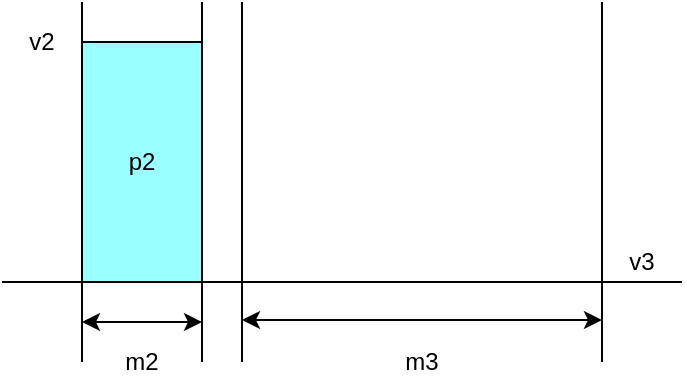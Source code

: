 <mxfile version="13.9.9" type="device"><diagram id="fFhukYDe_Ywx_73gt00Z" name="Seite-1"><mxGraphModel dx="1008" dy="474" grid="1" gridSize="10" guides="1" tooltips="1" connect="1" arrows="1" fold="1" page="1" pageScale="1" pageWidth="827" pageHeight="1169" math="0" shadow="0"><root><mxCell id="0"/><mxCell id="1" parent="0"/><mxCell id="pSWOPbeGrhft4kU1Kys--8" value="" style="endArrow=none;html=1;" parent="1" edge="1"><mxGeometry width="50" height="50" relative="1" as="geometry"><mxPoint x="120" y="300" as="sourcePoint"/><mxPoint x="120" y="120" as="targetPoint"/></mxGeometry></mxCell><mxCell id="pSWOPbeGrhft4kU1Kys--11" value="" style="endArrow=none;html=1;" parent="1" edge="1"><mxGeometry width="50" height="50" relative="1" as="geometry"><mxPoint x="180" y="300" as="sourcePoint"/><mxPoint x="180" y="120" as="targetPoint"/></mxGeometry></mxCell><mxCell id="pSWOPbeGrhft4kU1Kys--12" value="" style="endArrow=none;html=1;" parent="1" edge="1"><mxGeometry width="50" height="50" relative="1" as="geometry"><mxPoint x="200" y="300" as="sourcePoint"/><mxPoint x="200" y="120" as="targetPoint"/></mxGeometry></mxCell><mxCell id="pSWOPbeGrhft4kU1Kys--13" value="" style="endArrow=none;html=1;" parent="1" edge="1"><mxGeometry width="50" height="50" relative="1" as="geometry"><mxPoint x="380" y="300" as="sourcePoint"/><mxPoint x="380" y="120" as="targetPoint"/></mxGeometry></mxCell><mxCell id="pSWOPbeGrhft4kU1Kys--14" value="" style="endArrow=none;html=1;" parent="1" edge="1"><mxGeometry width="50" height="50" relative="1" as="geometry"><mxPoint x="80" y="260" as="sourcePoint"/><mxPoint x="420" y="260" as="targetPoint"/></mxGeometry></mxCell><mxCell id="pSWOPbeGrhft4kU1Kys--15" value="" style="endArrow=classic;startArrow=classic;html=1;" parent="1" edge="1"><mxGeometry width="50" height="50" relative="1" as="geometry"><mxPoint x="120" y="280" as="sourcePoint"/><mxPoint x="180" y="280" as="targetPoint"/></mxGeometry></mxCell><mxCell id="pSWOPbeGrhft4kU1Kys--16" value="" style="endArrow=classic;startArrow=classic;html=1;" parent="1" edge="1"><mxGeometry width="50" height="50" relative="1" as="geometry"><mxPoint x="200" y="279" as="sourcePoint"/><mxPoint x="380" y="279" as="targetPoint"/></mxGeometry></mxCell><mxCell id="pSWOPbeGrhft4kU1Kys--17" value="m2" style="text;html=1;strokeColor=none;fillColor=none;align=center;verticalAlign=middle;whiteSpace=wrap;rounded=0;" parent="1" vertex="1"><mxGeometry x="130" y="290" width="40" height="20" as="geometry"/></mxCell><mxCell id="pSWOPbeGrhft4kU1Kys--20" value="m3" style="text;html=1;strokeColor=none;fillColor=none;align=center;verticalAlign=middle;whiteSpace=wrap;rounded=0;" parent="1" vertex="1"><mxGeometry x="270" y="290" width="40" height="20" as="geometry"/></mxCell><mxCell id="pSWOPbeGrhft4kU1Kys--22" value="p2" style="rounded=0;whiteSpace=wrap;html=1;fillColor=#99FFFF;" parent="1" vertex="1"><mxGeometry x="120" y="140" width="60" height="120" as="geometry"/></mxCell><mxCell id="pSWOPbeGrhft4kU1Kys--24" value="v2" style="text;html=1;strokeColor=none;fillColor=none;align=center;verticalAlign=middle;whiteSpace=wrap;rounded=0;" parent="1" vertex="1"><mxGeometry x="80" y="130" width="40" height="20" as="geometry"/></mxCell><mxCell id="pSWOPbeGrhft4kU1Kys--25" value="v3" style="text;html=1;strokeColor=none;fillColor=none;align=center;verticalAlign=middle;whiteSpace=wrap;rounded=0;" parent="1" vertex="1"><mxGeometry x="380" y="240" width="40" height="20" as="geometry"/></mxCell></root></mxGraphModel></diagram></mxfile>